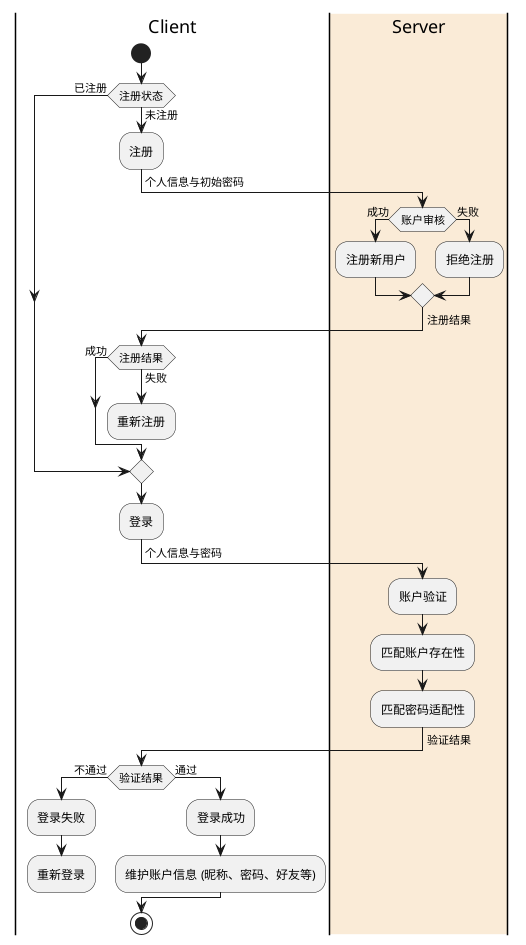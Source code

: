@startuml ActivityAccount
|Client|
start
if (注册状态) then (未注册)
  :注册;
  -> 个人信息与初始密码;
  |#AntiqueWhite|Server|
  if (账户审核) then (成功)
    :注册新用户;
  else (失败)
    :拒绝注册;
  endif
  -> 注册结果;
  |Client|
  while (注册结果) is (失败)
    :重新注册;
    detach
  endwhile (成功) 
else (已注册)
endif
:登录;
-> 个人信息与密码;
|#AntiqueWhite|Server|
:账户验证;
:匹配账户存在性;
:匹配密码适配性;
-> 验证结果;
|Client|
if (验证结果) then (不通过)
  :登录失败;
  :重新登录;
  detach
else (通过)
  :登录成功;
  :维护账户信息 (昵称、密码、好友等);
endif
stop
@enduml

@startuml ActivityAddfriend
|User A|
start
fork
  :添加好友;
fork again
  :从手机通讯里批量导入;
end fork
-> 发送添加好友申请至用户 B;
|#AntiqueWhite|Server|
:查询用户 B;
-> 发送申请至用户 B;
|User B|
:处理用户 A 的好友申请;
-> 处理结果;
|#AntiqueWhite|Server|
if (用户 A 的好友申请) then (通过)
  -> 通过信息;
  :建立用户 A 与 B 的好友关系;
else (拒绝)
  -> 拒绝信息;
  :保持用户 A 与 B 的陌生人关系;
endif
-> 申请结果;
|User A|
stop
@enduml

@startuml ActivityDeletefriend
|User A|
start
:删除好友;
-> 发送删除好友申请;
|#AntiqueWhite|Server|
:查询用户 B;
:删除用户 A 与 B 的好友关系;
fork
  -> 发送删除好友结果至用户 A;
  :删除好友成功;
fork again
  -> 发送删除好友通知至用户 B;
  |User B|
  :得知与用户 A 不再是好友关系;
  detach
end fork
|User A|
stop
@enduml

@startuml ActivityGroupfriend
|User A|
start
:对好友进行分组;
-> 发送好友分组信息;
|#AntiqueWhite|Server|
:建立用户 A 的好友分组信息;
|User A|
stop
@enduml

@startuml ActivityChat
|User A|
start
:发送聊天信息给 B;
-> 聊天信息(A to B);
|#AntiqueWhite|Server|
:查询用户 B;
if (两者的好友关系) then (否)
  :拒绝发送;
  |User A|
  :聊天信息发送失败;
  |#AntiqueWhite|Server|
else (是)
  if (用户 B 状态) then (离线)
    |#AntiqueWhite|Server|
    :暂存聊天信息一定时间;
    :用户 B 登录后进行补发;
  else (在线)
  endif
  :发送聊天信息;
  |User B|
  :接收聊天信息;
  detach
endif
|User A|
stop
@enduml
